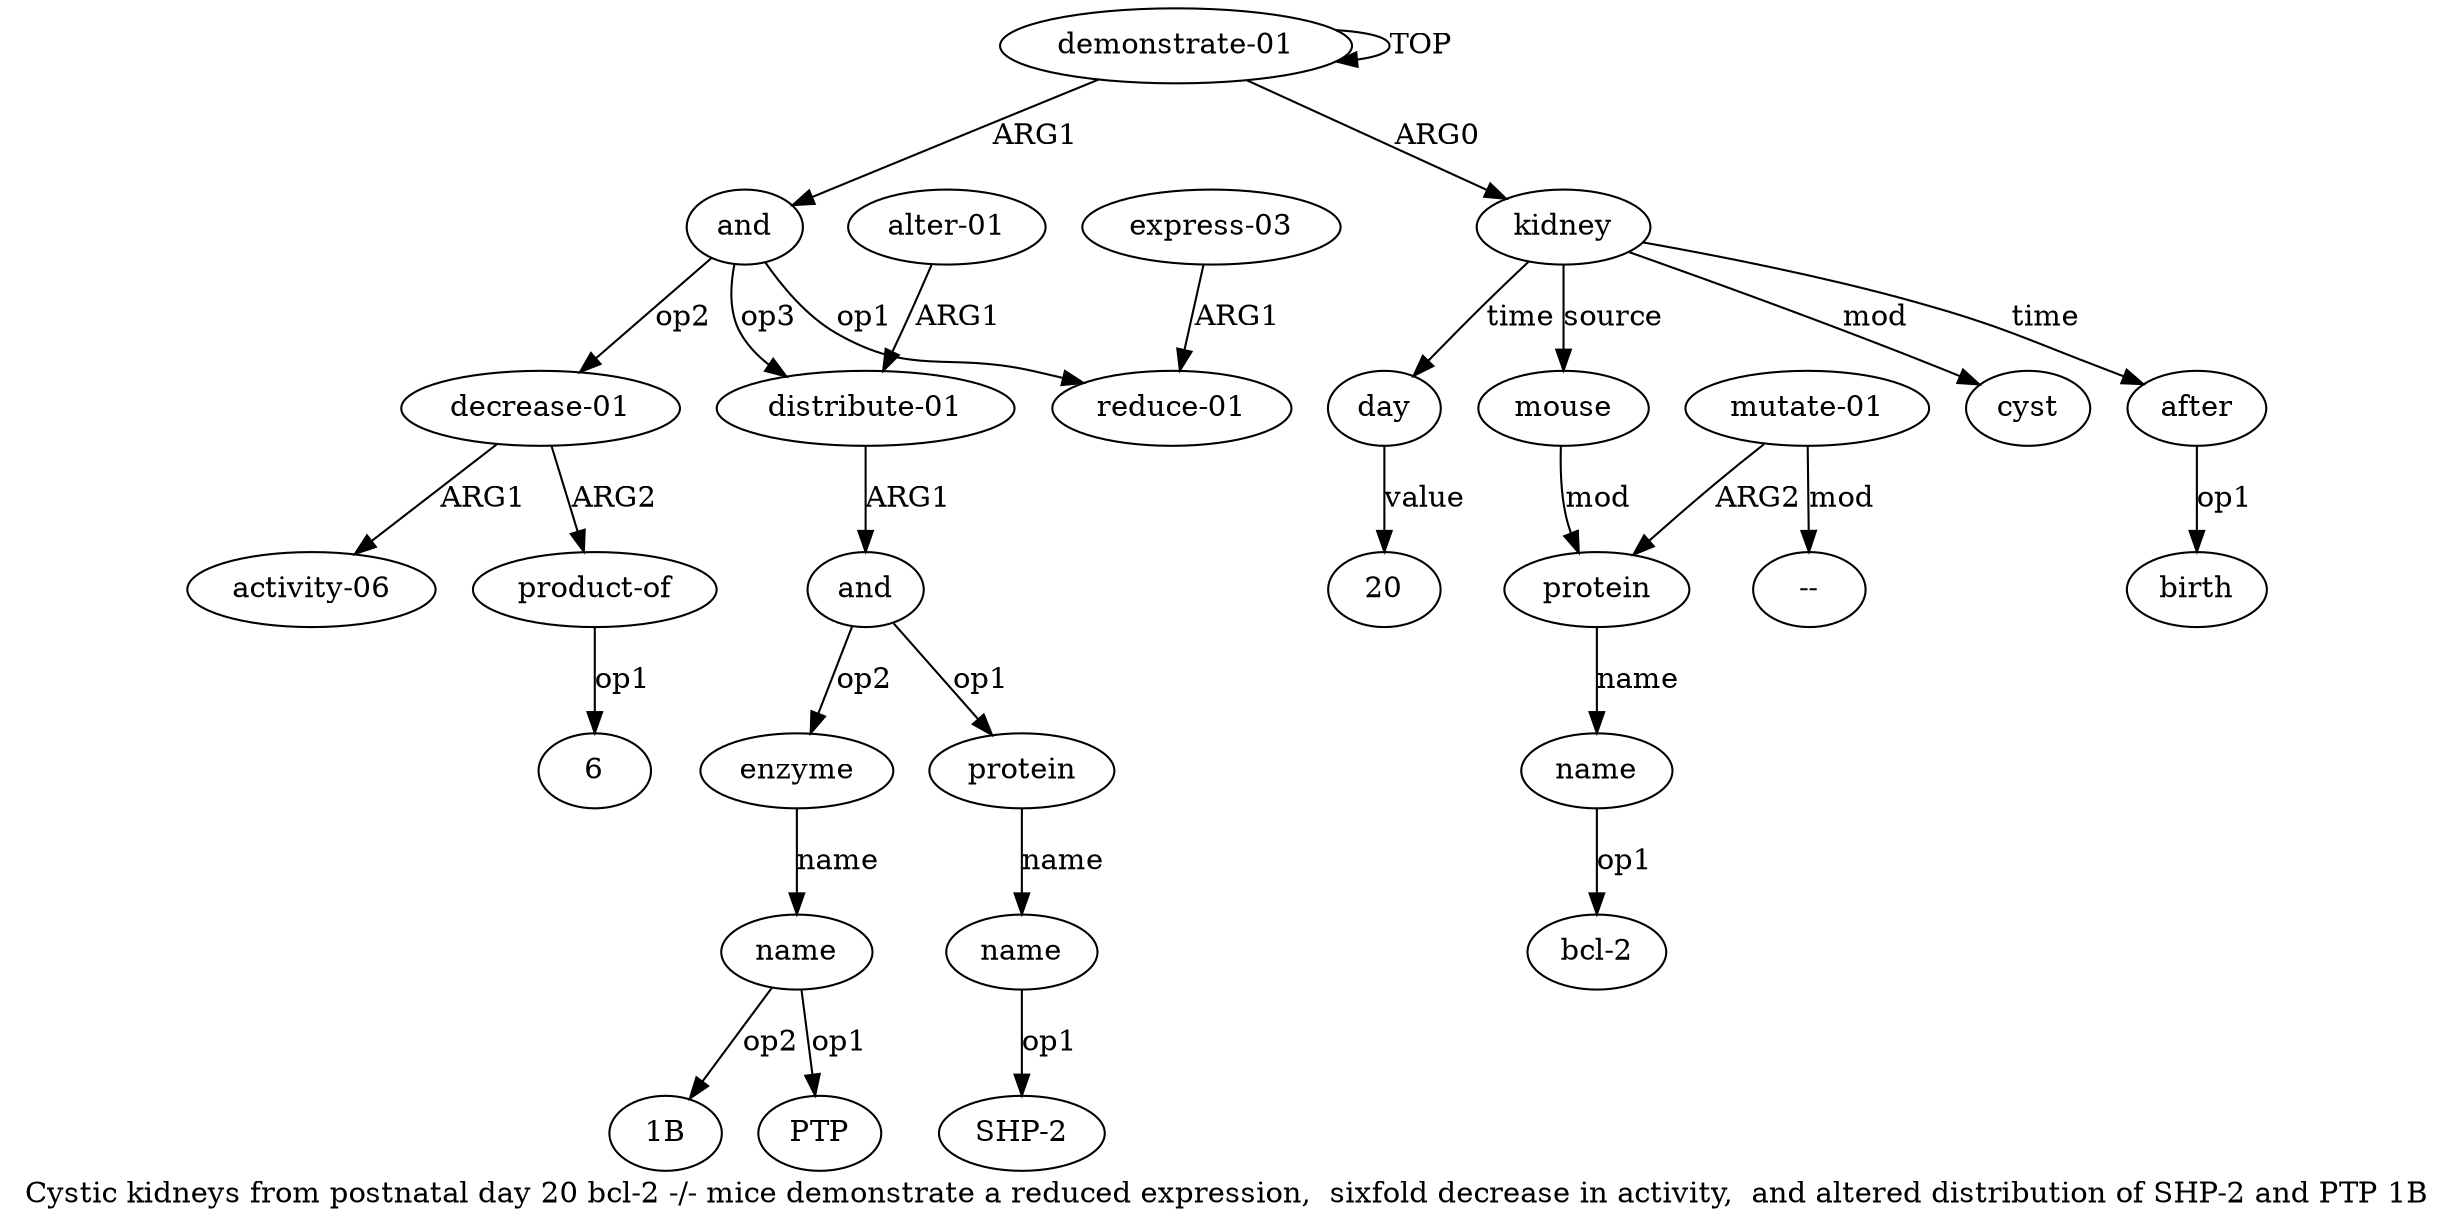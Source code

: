 digraph  {
	graph [label="Cystic kidneys from postnatal day 20 bcl-2 -/- mice demonstrate a reduced expression,  sixfold decrease in activity,  and altered \
distribution of SHP-2 and PTP 1B"];
	node [label="\N"];
	a20	 [color=black,
		gold_ind=20,
		gold_label=enzyme,
		label=enzyme,
		test_ind=20,
		test_label=enzyme];
	a21	 [color=black,
		gold_ind=21,
		gold_label=name,
		label=name,
		test_ind=21,
		test_label=name];
	a20 -> a21 [key=0,
	color=black,
	gold_label=name,
	label=name,
	test_label=name];
"a21 PTP" [color=black,
	gold_ind=-1,
	gold_label=PTP,
	label=PTP,
	test_ind=-1,
	test_label=PTP];
a21 -> "a21 PTP" [key=0,
color=black,
gold_label=op1,
label=op1,
test_label=op1];
"a21 1B" [color=black,
gold_ind=-1,
gold_label="1B",
label="1B",
test_ind=-1,
test_label="1B"];
a21 -> "a21 1B" [key=0,
color=black,
gold_label=op2,
label=op2,
test_label=op2];
a22 [color=black,
gold_ind=22,
gold_label="alter-01",
label="alter-01",
test_ind=22,
test_label="alter-01"];
a16 [color=black,
gold_ind=16,
gold_label="distribute-01",
label="distribute-01",
test_ind=16,
test_label="distribute-01"];
a22 -> a16 [key=0,
color=black,
gold_label=ARG1,
label=ARG1,
test_label=ARG1];
"a15 6" [color=black,
gold_ind=-1,
gold_label=6,
label=6,
test_ind=-1,
test_label=6];
"a7 --" [color=black,
gold_ind=-1,
gold_label="--",
label="--",
test_ind=-1,
test_label="--"];
"a6 bcl-2" [color=black,
gold_ind=-1,
gold_label="bcl-2",
label="bcl-2",
test_ind=-1,
test_label="bcl-2"];
a15 [color=black,
gold_ind=15,
gold_label="product-of",
label="product-of",
test_ind=15,
test_label="product-of"];
a15 -> "a15 6" [key=0,
color=black,
gold_label=op1,
label=op1,
test_label=op1];
a14 [color=black,
gold_ind=14,
gold_label="activity-06",
label="activity-06",
test_ind=14,
test_label="activity-06"];
a17 [color=black,
gold_ind=17,
gold_label=and,
label=and,
test_ind=17,
test_label=and];
a17 -> a20 [key=0,
color=black,
gold_label=op2,
label=op2,
test_label=op2];
a18 [color=black,
gold_ind=18,
gold_label=protein,
label=protein,
test_ind=18,
test_label=protein];
a17 -> a18 [key=0,
color=black,
gold_label=op1,
label=op1,
test_label=op1];
a16 -> a17 [key=0,
color=black,
gold_label=ARG1,
label=ARG1,
test_label=ARG1];
a11 [color=black,
gold_ind=11,
gold_label="reduce-01",
label="reduce-01",
test_ind=11,
test_label="reduce-01"];
a10 [color=black,
gold_ind=10,
gold_label=and,
label=and,
test_ind=10,
test_label=and];
a10 -> a16 [key=0,
color=black,
gold_label=op3,
label=op3,
test_label=op3];
a10 -> a11 [key=0,
color=black,
gold_label=op1,
label=op1,
test_label=op1];
a13 [color=black,
gold_ind=13,
gold_label="decrease-01",
label="decrease-01",
test_ind=13,
test_label="decrease-01"];
a10 -> a13 [key=0,
color=black,
gold_label=op2,
label=op2,
test_label=op2];
a13 -> a15 [key=0,
color=black,
gold_label=ARG2,
label=ARG2,
test_label=ARG2];
a13 -> a14 [key=0,
color=black,
gold_label=ARG1,
label=ARG1,
test_label=ARG1];
a12 [color=black,
gold_ind=12,
gold_label="express-03",
label="express-03",
test_ind=12,
test_label="express-03"];
a12 -> a11 [key=0,
color=black,
gold_label=ARG1,
label=ARG1,
test_label=ARG1];
a19 [color=black,
gold_ind=19,
gold_label=name,
label=name,
test_ind=19,
test_label=name];
"a19 SHP-2" [color=black,
gold_ind=-1,
gold_label="SHP-2",
label="SHP-2",
test_ind=-1,
test_label="SHP-2"];
a19 -> "a19 SHP-2" [key=0,
color=black,
gold_label=op1,
label=op1,
test_label=op1];
a18 -> a19 [key=0,
color=black,
gold_label=name,
label=name,
test_label=name];
a1 [color=black,
gold_ind=1,
gold_label=kidney,
label=kidney,
test_ind=1,
test_label=kidney];
a3 [color=black,
gold_ind=3,
gold_label=day,
label=day,
test_ind=3,
test_label=day];
a1 -> a3 [key=0,
color=black,
gold_label=time,
label=time,
test_label=time];
a2 [color=black,
gold_ind=2,
gold_label=cyst,
label=cyst,
test_ind=2,
test_label=cyst];
a1 -> a2 [key=0,
color=black,
gold_label=mod,
label=mod,
test_label=mod];
a4 [color=black,
gold_ind=4,
gold_label=mouse,
label=mouse,
test_ind=4,
test_label=mouse];
a1 -> a4 [key=0,
color=black,
gold_label=source,
label=source,
test_label=source];
a8 [color=black,
gold_ind=8,
gold_label=after,
label=after,
test_ind=8,
test_label=after];
a1 -> a8 [key=0,
color=black,
gold_label=time,
label=time,
test_label=time];
a0 [color=black,
gold_ind=0,
gold_label="demonstrate-01",
label="demonstrate-01",
test_ind=0,
test_label="demonstrate-01"];
a0 -> a10 [key=0,
color=black,
gold_label=ARG1,
label=ARG1,
test_label=ARG1];
a0 -> a1 [key=0,
color=black,
gold_label=ARG0,
label=ARG0,
test_label=ARG0];
a0 -> a0 [key=0,
color=black,
gold_label=TOP,
label=TOP,
test_label=TOP];
"a3 20" [color=black,
gold_ind=-1,
gold_label=20,
label=20,
test_ind=-1,
test_label=20];
a3 -> "a3 20" [key=0,
color=black,
gold_label=value,
label=value,
test_label=value];
a5 [color=black,
gold_ind=5,
gold_label=protein,
label=protein,
test_ind=5,
test_label=protein];
a6 [color=black,
gold_ind=6,
gold_label=name,
label=name,
test_ind=6,
test_label=name];
a5 -> a6 [key=0,
color=black,
gold_label=name,
label=name,
test_label=name];
a4 -> a5 [key=0,
color=black,
gold_label=mod,
label=mod,
test_label=mod];
a7 [color=black,
gold_ind=7,
gold_label="mutate-01",
label="mutate-01",
test_ind=7,
test_label="mutate-01"];
a7 -> "a7 --" [key=0,
color=black,
gold_label=mod,
label=mod,
test_label=mod];
a7 -> a5 [key=0,
color=black,
gold_label=ARG2,
label=ARG2,
test_label=ARG2];
a6 -> "a6 bcl-2" [key=0,
color=black,
gold_label=op1,
label=op1,
test_label=op1];
a9 [color=black,
gold_ind=9,
gold_label=birth,
label=birth,
test_ind=9,
test_label=birth];
a8 -> a9 [key=0,
color=black,
gold_label=op1,
label=op1,
test_label=op1];
}
